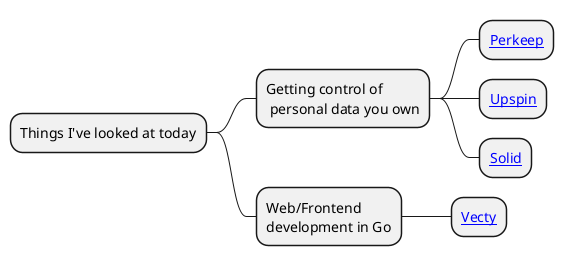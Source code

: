 @startmindmap
* Things I've looked at today
** Getting control of \n personal data you own
*** [[https://perkeep.org/ Perkeep]]
*** [[https://upspin.io/ Upspin]]
*** [[https://solid.inrupt.com/ Solid]]
** Web/Frontend \ndevelopment in Go
*** [[https://github.com/gopherjs/vecty Vecty]]
@endmindmap